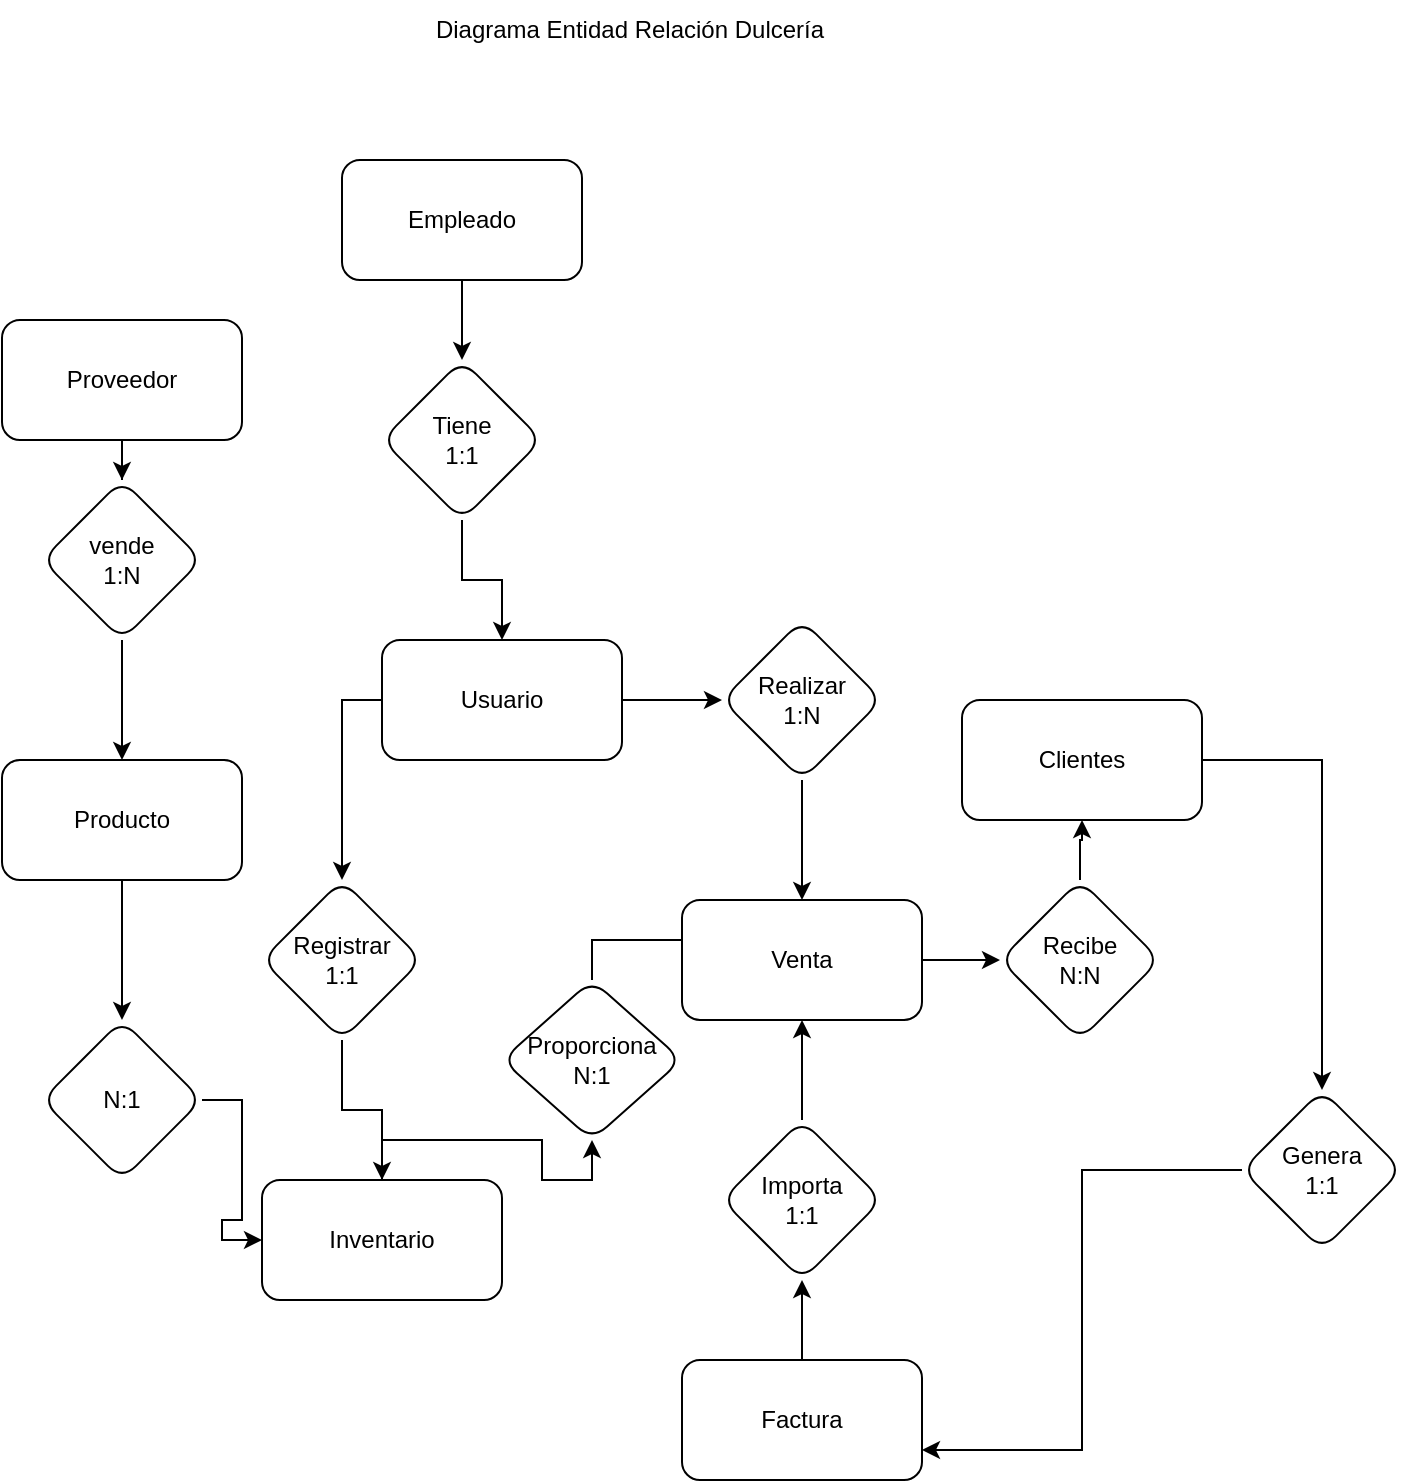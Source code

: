 <mxfile version="28.2.4">
  <diagram name="Página-1" id="YRL-R1P661uPFz0FJ1Wq">
    <mxGraphModel dx="1048" dy="575" grid="1" gridSize="10" guides="1" tooltips="1" connect="1" arrows="1" fold="1" page="1" pageScale="1" pageWidth="827" pageHeight="1169" math="0" shadow="0">
      <root>
        <mxCell id="0" />
        <mxCell id="1" parent="0" />
        <mxCell id="enX2_YqvGUqd8-A0arO4-49" value="" style="edgeStyle=orthogonalEdgeStyle;rounded=0;orthogonalLoop=1;jettySize=auto;html=1;entryX=0;entryY=0.5;entryDx=0;entryDy=0;" edge="1" parent="1" source="enX2_YqvGUqd8-A0arO4-51" target="enX2_YqvGUqd8-A0arO4-6">
          <mxGeometry relative="1" as="geometry" />
        </mxCell>
        <mxCell id="enX2_YqvGUqd8-A0arO4-1" value="Inventario" style="rounded=1;whiteSpace=wrap;html=1;" vertex="1" parent="1">
          <mxGeometry x="230" y="630" width="120" height="60" as="geometry" />
        </mxCell>
        <mxCell id="enX2_YqvGUqd8-A0arO4-47" value="" style="edgeStyle=orthogonalEdgeStyle;rounded=0;orthogonalLoop=1;jettySize=auto;html=1;" edge="1" parent="1" source="enX2_YqvGUqd8-A0arO4-2" target="enX2_YqvGUqd8-A0arO4-46">
          <mxGeometry relative="1" as="geometry" />
        </mxCell>
        <mxCell id="enX2_YqvGUqd8-A0arO4-2" value="Clientes" style="rounded=1;whiteSpace=wrap;html=1;" vertex="1" parent="1">
          <mxGeometry x="580" y="390" width="120" height="60" as="geometry" />
        </mxCell>
        <mxCell id="enX2_YqvGUqd8-A0arO4-18" value="" style="edgeStyle=orthogonalEdgeStyle;rounded=0;orthogonalLoop=1;jettySize=auto;html=1;" edge="1" parent="1" source="enX2_YqvGUqd8-A0arO4-3" target="enX2_YqvGUqd8-A0arO4-17">
          <mxGeometry relative="1" as="geometry" />
        </mxCell>
        <mxCell id="enX2_YqvGUqd8-A0arO4-3" value="Proveedor" style="rounded=1;whiteSpace=wrap;html=1;" vertex="1" parent="1">
          <mxGeometry x="100" y="200" width="120" height="60" as="geometry" />
        </mxCell>
        <mxCell id="enX2_YqvGUqd8-A0arO4-21" value="" style="edgeStyle=orthogonalEdgeStyle;rounded=0;orthogonalLoop=1;jettySize=auto;html=1;" edge="1" parent="1" source="enX2_YqvGUqd8-A0arO4-4" target="enX2_YqvGUqd8-A0arO4-20">
          <mxGeometry relative="1" as="geometry" />
        </mxCell>
        <mxCell id="enX2_YqvGUqd8-A0arO4-4" value="Empleado&lt;span style=&quot;color: rgba(0, 0, 0, 0); font-family: monospace; font-size: 0px; text-align: start; text-wrap-mode: nowrap;&quot;&gt;%3CmxGraphModel%3E%3Croot%3E%3CmxCell%20id%3D%220%22%2F%3E%3CmxCell%20id%3D%221%22%20parent%3D%220%22%2F%3E%3CmxCell%20id%3D%222%22%20value%3D%22Proveedor%22%20style%3D%22rounded%3D1%3BwhiteSpace%3Dwrap%3Bhtml%3D1%3B%22%20vertex%3D%221%22%20parent%3D%221%22%3E%3CmxGeometry%20x%3D%22380%22%20y%3D%22120%22%20width%3D%22120%22%20height%3D%2260%22%20as%3D%22geometry%22%2F%3E%3C%2FmxCell%3E%3C%2Froot%3E%3C%2FmxGraphModel%3E&lt;/span&gt;" style="rounded=1;whiteSpace=wrap;html=1;" vertex="1" parent="1">
          <mxGeometry x="270" y="120" width="120" height="60" as="geometry" />
        </mxCell>
        <mxCell id="enX2_YqvGUqd8-A0arO4-27" style="edgeStyle=orthogonalEdgeStyle;rounded=0;orthogonalLoop=1;jettySize=auto;html=1;exitX=0;exitY=0.5;exitDx=0;exitDy=0;entryX=0.5;entryY=0;entryDx=0;entryDy=0;" edge="1" parent="1" source="enX2_YqvGUqd8-A0arO4-5" target="enX2_YqvGUqd8-A0arO4-23">
          <mxGeometry relative="1" as="geometry" />
        </mxCell>
        <mxCell id="enX2_YqvGUqd8-A0arO4-33" value="" style="edgeStyle=orthogonalEdgeStyle;rounded=0;orthogonalLoop=1;jettySize=auto;html=1;" edge="1" parent="1" source="enX2_YqvGUqd8-A0arO4-5" target="enX2_YqvGUqd8-A0arO4-32">
          <mxGeometry relative="1" as="geometry" />
        </mxCell>
        <mxCell id="enX2_YqvGUqd8-A0arO4-5" value="Usuario" style="rounded=1;whiteSpace=wrap;html=1;" vertex="1" parent="1">
          <mxGeometry x="290" y="360" width="120" height="60" as="geometry" />
        </mxCell>
        <mxCell id="enX2_YqvGUqd8-A0arO4-31" style="edgeStyle=orthogonalEdgeStyle;rounded=0;orthogonalLoop=1;jettySize=auto;html=1;entryX=0.5;entryY=1;entryDx=0;entryDy=0;" edge="1" parent="1" source="enX2_YqvGUqd8-A0arO4-41" target="enX2_YqvGUqd8-A0arO4-2">
          <mxGeometry relative="1" as="geometry" />
        </mxCell>
        <mxCell id="enX2_YqvGUqd8-A0arO4-42" value="" style="edgeStyle=orthogonalEdgeStyle;rounded=0;orthogonalLoop=1;jettySize=auto;html=1;" edge="1" parent="1" source="enX2_YqvGUqd8-A0arO4-6" target="enX2_YqvGUqd8-A0arO4-41">
          <mxGeometry relative="1" as="geometry" />
        </mxCell>
        <mxCell id="enX2_YqvGUqd8-A0arO4-6" value="Venta" style="rounded=1;whiteSpace=wrap;html=1;" vertex="1" parent="1">
          <mxGeometry x="440" y="490" width="120" height="60" as="geometry" />
        </mxCell>
        <mxCell id="enX2_YqvGUqd8-A0arO4-29" value="" style="edgeStyle=orthogonalEdgeStyle;rounded=0;orthogonalLoop=1;jettySize=auto;html=1;" edge="1" parent="1" source="enX2_YqvGUqd8-A0arO4-7" target="enX2_YqvGUqd8-A0arO4-28">
          <mxGeometry relative="1" as="geometry" />
        </mxCell>
        <mxCell id="enX2_YqvGUqd8-A0arO4-7" value="Factura" style="rounded=1;whiteSpace=wrap;html=1;" vertex="1" parent="1">
          <mxGeometry x="440" y="720" width="120" height="60" as="geometry" />
        </mxCell>
        <mxCell id="enX2_YqvGUqd8-A0arO4-14" value="" style="edgeStyle=orthogonalEdgeStyle;rounded=0;orthogonalLoop=1;jettySize=auto;html=1;" edge="1" parent="1" source="enX2_YqvGUqd8-A0arO4-8" target="enX2_YqvGUqd8-A0arO4-13">
          <mxGeometry relative="1" as="geometry" />
        </mxCell>
        <mxCell id="enX2_YqvGUqd8-A0arO4-8" value="Producto" style="rounded=1;whiteSpace=wrap;html=1;" vertex="1" parent="1">
          <mxGeometry x="100" y="420" width="120" height="60" as="geometry" />
        </mxCell>
        <mxCell id="enX2_YqvGUqd8-A0arO4-9" value="Diagrama Entidad Relación Dulcería" style="text;strokeColor=none;align=center;fillColor=none;html=1;verticalAlign=middle;whiteSpace=wrap;rounded=0;" vertex="1" parent="1">
          <mxGeometry x="229" y="40" width="370" height="30" as="geometry" />
        </mxCell>
        <mxCell id="enX2_YqvGUqd8-A0arO4-15" style="edgeStyle=orthogonalEdgeStyle;rounded=0;orthogonalLoop=1;jettySize=auto;html=1;entryX=0;entryY=0.5;entryDx=0;entryDy=0;" edge="1" parent="1" source="enX2_YqvGUqd8-A0arO4-13" target="enX2_YqvGUqd8-A0arO4-1">
          <mxGeometry relative="1" as="geometry" />
        </mxCell>
        <mxCell id="enX2_YqvGUqd8-A0arO4-13" value="N:1" style="rhombus;whiteSpace=wrap;html=1;rounded=1;" vertex="1" parent="1">
          <mxGeometry x="120" y="550" width="80" height="80" as="geometry" />
        </mxCell>
        <mxCell id="enX2_YqvGUqd8-A0arO4-19" style="edgeStyle=orthogonalEdgeStyle;rounded=0;orthogonalLoop=1;jettySize=auto;html=1;entryX=0.5;entryY=0;entryDx=0;entryDy=0;" edge="1" parent="1" source="enX2_YqvGUqd8-A0arO4-17" target="enX2_YqvGUqd8-A0arO4-8">
          <mxGeometry relative="1" as="geometry" />
        </mxCell>
        <mxCell id="enX2_YqvGUqd8-A0arO4-17" value="vende&lt;div&gt;1:N&lt;/div&gt;" style="rhombus;whiteSpace=wrap;html=1;rounded=1;" vertex="1" parent="1">
          <mxGeometry x="120" y="280" width="80" height="80" as="geometry" />
        </mxCell>
        <mxCell id="enX2_YqvGUqd8-A0arO4-22" style="edgeStyle=orthogonalEdgeStyle;rounded=0;orthogonalLoop=1;jettySize=auto;html=1;entryX=0.5;entryY=0;entryDx=0;entryDy=0;" edge="1" parent="1" source="enX2_YqvGUqd8-A0arO4-20" target="enX2_YqvGUqd8-A0arO4-5">
          <mxGeometry relative="1" as="geometry" />
        </mxCell>
        <mxCell id="enX2_YqvGUqd8-A0arO4-20" value="Tiene&lt;div&gt;1:1&lt;/div&gt;" style="rhombus;whiteSpace=wrap;html=1;rounded=1;" vertex="1" parent="1">
          <mxGeometry x="290" y="220" width="80" height="80" as="geometry" />
        </mxCell>
        <mxCell id="enX2_YqvGUqd8-A0arO4-26" style="edgeStyle=orthogonalEdgeStyle;rounded=0;orthogonalLoop=1;jettySize=auto;html=1;exitX=0.5;exitY=1;exitDx=0;exitDy=0;entryX=0.5;entryY=0;entryDx=0;entryDy=0;" edge="1" parent="1" source="enX2_YqvGUqd8-A0arO4-23" target="enX2_YqvGUqd8-A0arO4-1">
          <mxGeometry relative="1" as="geometry" />
        </mxCell>
        <mxCell id="enX2_YqvGUqd8-A0arO4-23" value="&lt;div&gt;Registrar&lt;/div&gt;1:1" style="rhombus;whiteSpace=wrap;html=1;rounded=1;" vertex="1" parent="1">
          <mxGeometry x="230" y="480" width="80" height="80" as="geometry" />
        </mxCell>
        <mxCell id="enX2_YqvGUqd8-A0arO4-30" style="edgeStyle=orthogonalEdgeStyle;rounded=0;orthogonalLoop=1;jettySize=auto;html=1;entryX=0.5;entryY=1;entryDx=0;entryDy=0;" edge="1" parent="1" source="enX2_YqvGUqd8-A0arO4-28" target="enX2_YqvGUqd8-A0arO4-6">
          <mxGeometry relative="1" as="geometry" />
        </mxCell>
        <mxCell id="enX2_YqvGUqd8-A0arO4-28" value="Importa&lt;div&gt;1:1&lt;/div&gt;" style="rhombus;whiteSpace=wrap;html=1;rounded=1;" vertex="1" parent="1">
          <mxGeometry x="460" y="600" width="80" height="80" as="geometry" />
        </mxCell>
        <mxCell id="enX2_YqvGUqd8-A0arO4-34" style="edgeStyle=orthogonalEdgeStyle;rounded=0;orthogonalLoop=1;jettySize=auto;html=1;entryX=0.5;entryY=0;entryDx=0;entryDy=0;" edge="1" parent="1" source="enX2_YqvGUqd8-A0arO4-32" target="enX2_YqvGUqd8-A0arO4-6">
          <mxGeometry relative="1" as="geometry" />
        </mxCell>
        <mxCell id="enX2_YqvGUqd8-A0arO4-32" value="&lt;div&gt;Realizar&lt;/div&gt;1:N" style="rhombus;whiteSpace=wrap;html=1;rounded=1;" vertex="1" parent="1">
          <mxGeometry x="460" y="350" width="80" height="80" as="geometry" />
        </mxCell>
        <mxCell id="enX2_YqvGUqd8-A0arO4-41" value="Recibe&lt;div&gt;N:N&lt;/div&gt;" style="rhombus;whiteSpace=wrap;html=1;rounded=1;" vertex="1" parent="1">
          <mxGeometry x="599" y="480" width="80" height="80" as="geometry" />
        </mxCell>
        <mxCell id="enX2_YqvGUqd8-A0arO4-48" style="edgeStyle=orthogonalEdgeStyle;rounded=0;orthogonalLoop=1;jettySize=auto;html=1;entryX=1;entryY=0.75;entryDx=0;entryDy=0;" edge="1" parent="1" source="enX2_YqvGUqd8-A0arO4-46" target="enX2_YqvGUqd8-A0arO4-7">
          <mxGeometry relative="1" as="geometry" />
        </mxCell>
        <mxCell id="enX2_YqvGUqd8-A0arO4-46" value="Genera&lt;div&gt;1:1&lt;/div&gt;" style="rhombus;whiteSpace=wrap;html=1;rounded=1;" vertex="1" parent="1">
          <mxGeometry x="720" y="585" width="80" height="80" as="geometry" />
        </mxCell>
        <mxCell id="enX2_YqvGUqd8-A0arO4-52" value="" style="edgeStyle=orthogonalEdgeStyle;rounded=0;orthogonalLoop=1;jettySize=auto;html=1;entryX=0.5;entryY=1;entryDx=0;entryDy=0;" edge="1" parent="1" source="enX2_YqvGUqd8-A0arO4-1" target="enX2_YqvGUqd8-A0arO4-51">
          <mxGeometry relative="1" as="geometry">
            <mxPoint x="350" y="660" as="sourcePoint" />
            <mxPoint x="440" y="520" as="targetPoint" />
          </mxGeometry>
        </mxCell>
        <mxCell id="enX2_YqvGUqd8-A0arO4-51" value="&lt;div&gt;Proporciona&lt;/div&gt;N:1" style="rhombus;whiteSpace=wrap;html=1;rounded=1;" vertex="1" parent="1">
          <mxGeometry x="350" y="530" width="90" height="80" as="geometry" />
        </mxCell>
      </root>
    </mxGraphModel>
  </diagram>
</mxfile>
